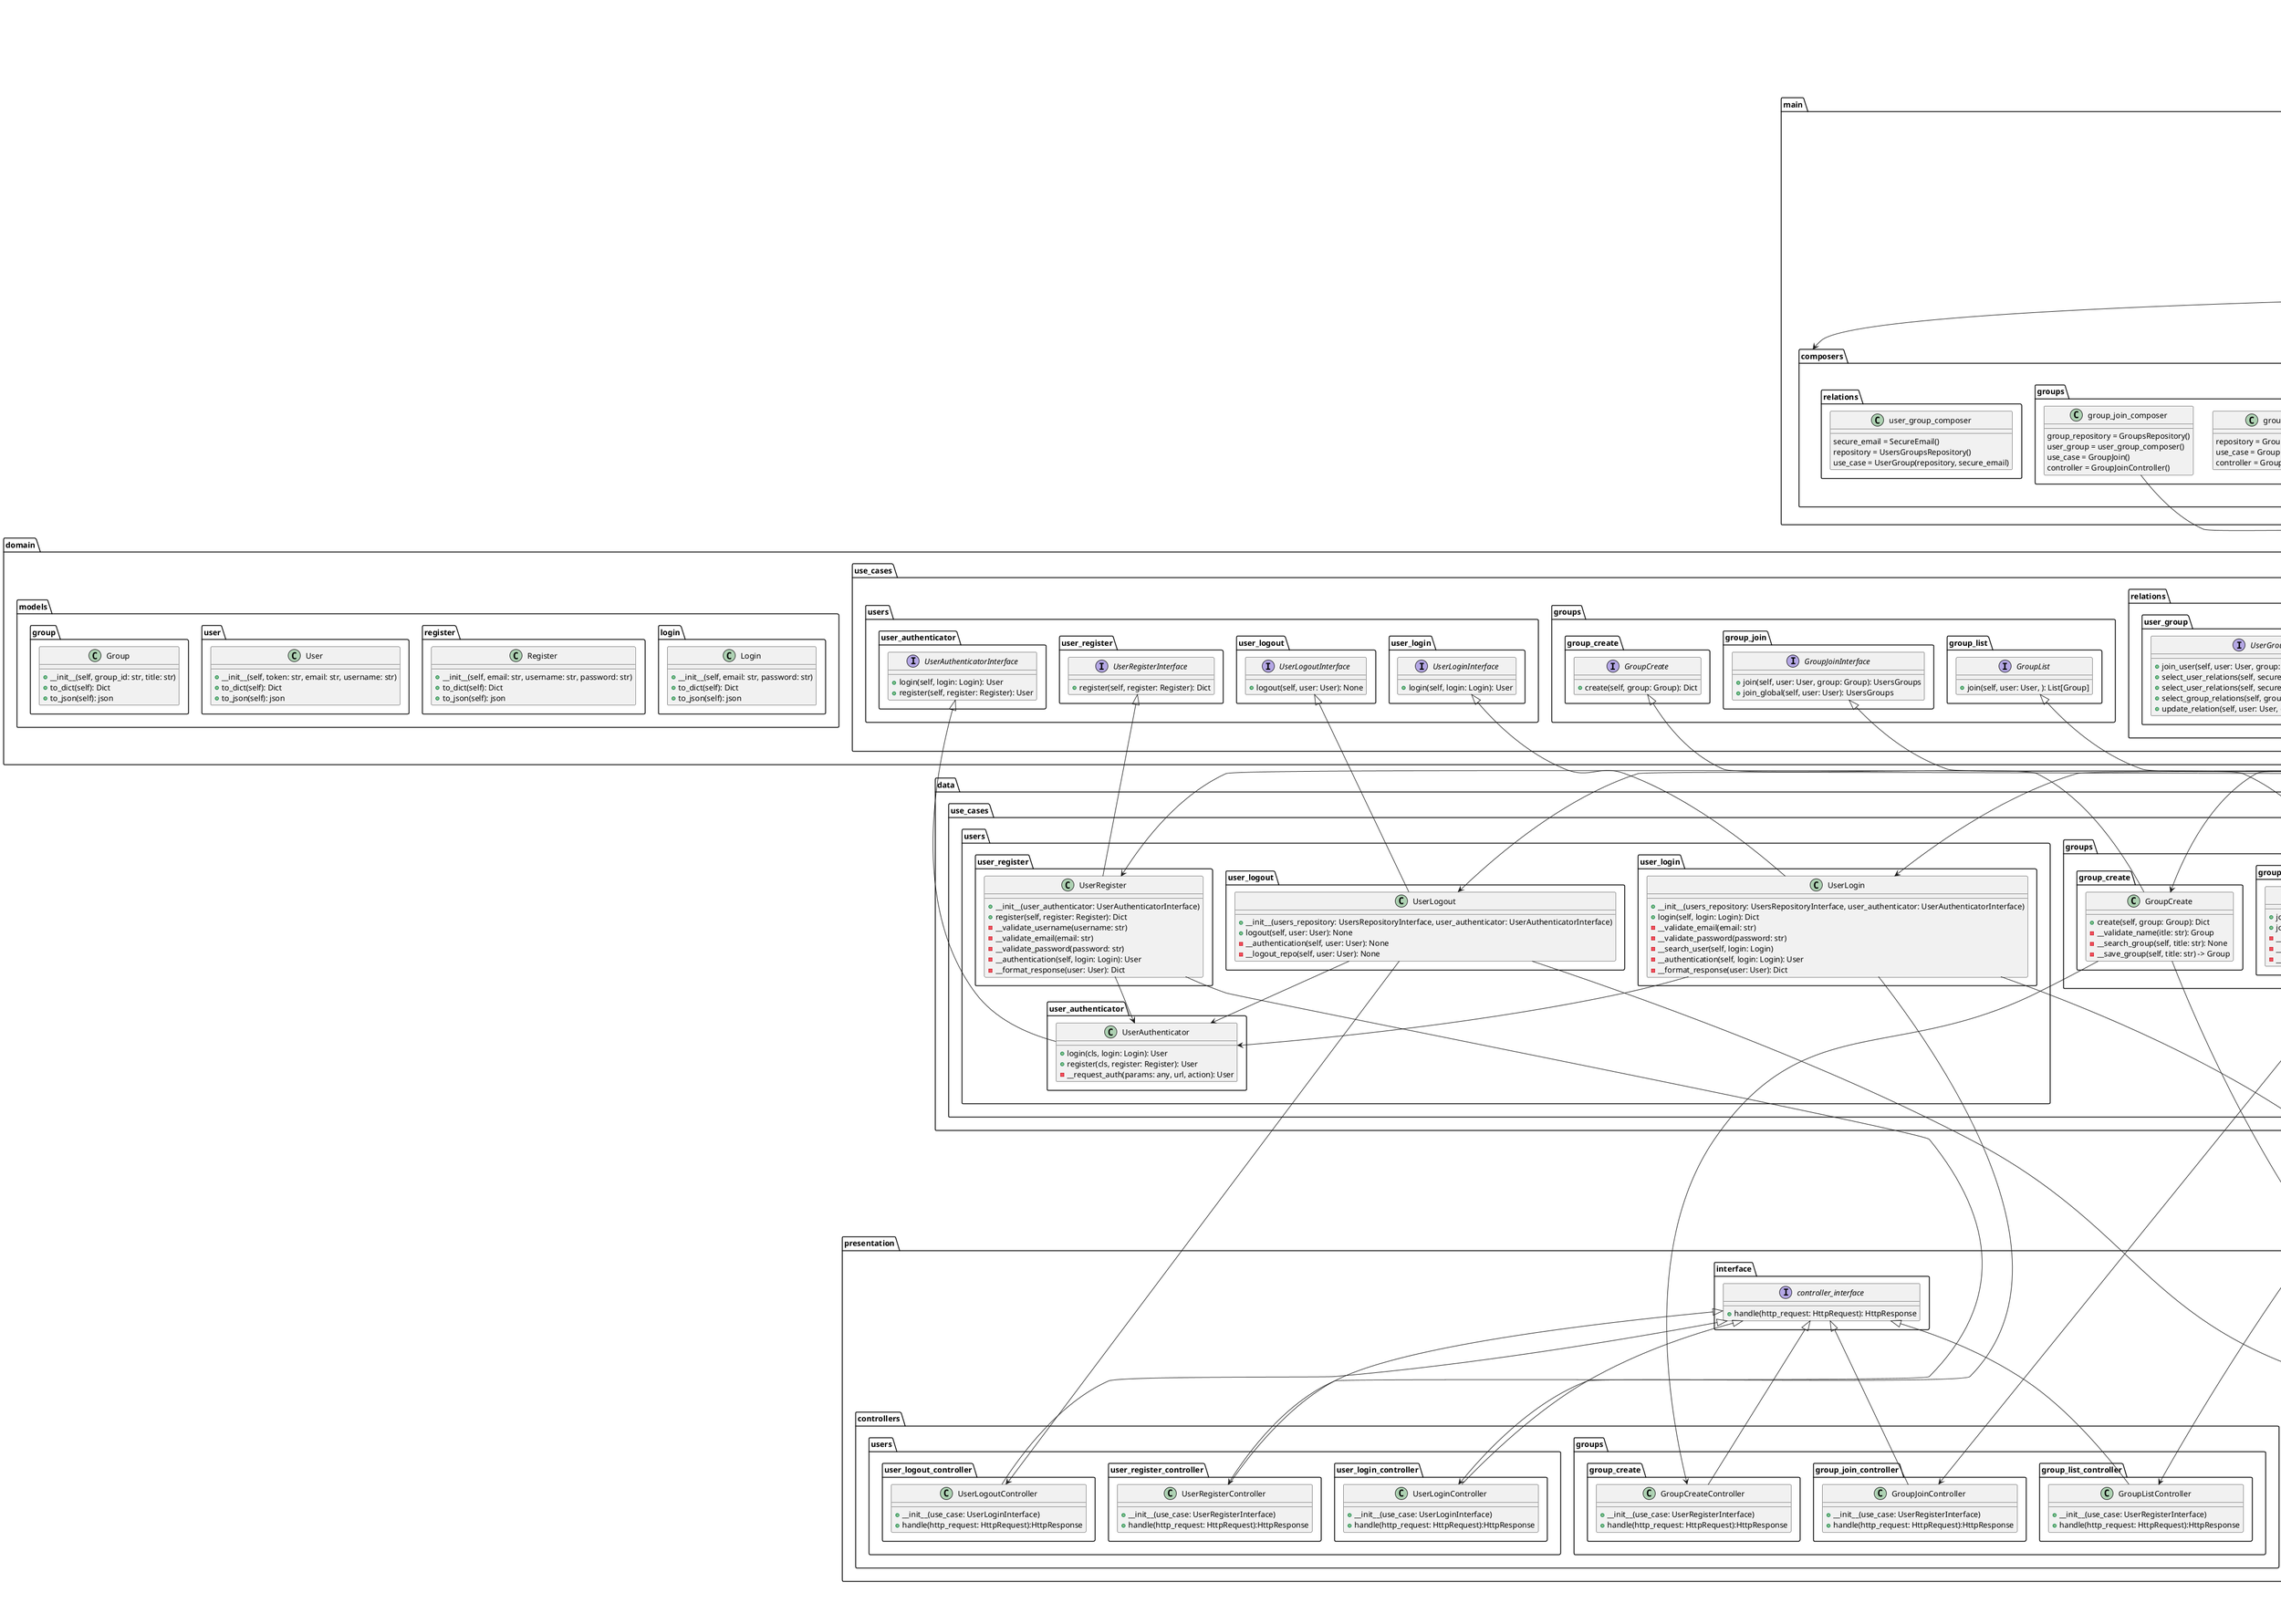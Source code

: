@startuml
class run.init {
 app.run(host="0.0.0.0", port=5000)
}

run -->main.server.app


class main.server.app {
  app.register_blueprint(user_route_bp)
}

class main.composers.users.user_login_composer {
  auth = UserAuthenticator()
  repository = UsersRepository()
  use_case = UserLogin()
  controller = UserLoginController()
  return: controller.handle
}

main.composers.users.user_login_composer --> data.use_cases.users.user_login.UserLogin
data.use_cases.users.user_login.UserLogin --> data.use_cases.users.user_authenticator.UserAuthenticator
data.use_cases.users.user_login.UserLogin --> infra.db.repositories.users.users_repository.UsersRepository
data.use_cases.users.user_login.UserLogin ----> presentation.controllers.users.user_login_controller.UserLoginController

class main.composers.users.user_logout_composer {
  auth = UserAuthenticator()
  repository = UsersRepository()
  use_case = UserLogout()
  controller = UserLogoutController()
  return: controller.handle
}

main.composers.users.user_logout_composer --> data.use_cases.users.user_logout.UserLogout
data.use_cases.users.user_logout.UserLogout --> data.use_cases.users.user_authenticator.UserAuthenticator
data.use_cases.users.user_logout.UserLogout --> infra.db.repositories.users.users_repository.UsersRepository
data.use_cases.users.user_logout.UserLogout ----> presentation.controllers.users.user_logout_controller.UserLogoutController


class data.use_cases.users.user_authenticator.UserAuthenticator {
  +login(cls, login: Login): User
  +register(cls, register: Register): User
  -__request_auth(params: any, url, action): User
}


interface domain.use_cases.users.user_authenticator.UserAuthenticatorInterface {
  +login(self, login: Login): User
  +register(self, register: Register): User
}

domain.use_cases.users.user_authenticator.UserAuthenticatorInterface <|-- data.use_cases.users.user_authenticator.UserAuthenticator


class infra.db.repositories.users.users_repository.UsersRepository {
  +insert_user(cls, token: str, email: str, username: str)
  +select_email(cls, email: str): UsersEntity
  +select_username(cls, username: str): UsersEntity
}


class presentation.controllers.users.user_login_controller.UserLoginController {
  +__init__(use_case: UserLoginInterface)
  +handle(http_request: HttpRequest):HttpResponse
}

class presentation.controllers.users.user_logout_controller.UserLogoutController {
  +__init__(use_case: UserLoginInterface)
  +handle(http_request: HttpRequest):HttpResponse
}

class main.composers.users.user_register_composer{
  auth = UserAuthenticator()
  repository = UsersRepository()
  use_case = UserRegister()
  controller = UserRegisterController()
  return: controller.handle
}


class presentation.controllers.users.user_register_controller.UserRegisterController {
  +__init__(use_case: UserRegisterInterface)
  +handle(http_request: HttpRequest):HttpResponse
}

main.composers.users.user_register_composer --> data.use_cases.users.user_register.UserRegister
data.use_cases.users.user_register.UserRegister --> data.use_cases.users.user_authenticator.UserAuthenticator
data.use_cases.users.user_register.UserRegister ---> presentation.controllers.users.user_register_controller.UserRegisterController

class main.adapters.request_adapter{
  return: http_response
}

interface presentation.interface.controller_interface {
  +handle(http_request: HttpRequest): HttpResponse
}

presentation.interface.controller_interface <|-- presentation.controllers.users.user_login_controller.UserLoginController
presentation.interface.controller_interface <|-- presentation.controllers.users.user_logout_controller.UserLogoutController
presentation.interface.controller_interface <|-- presentation.controllers.users.user_register_controller.UserRegisterController


class data.use_cases.users.user_login.UserLogin {
  +__init__(users_repository: UsersRepositoryInterface, user_authenticator: UserAuthenticatorInterface)
  +login(self, login: Login): Dict
  -__validate_email(email: str)
  -__validate_password(password: str)
  -__search_user(self, login: Login)
  -__authentication(self, login: Login): User
  -__format_response(user: User): Dict
}

interface domain.use_cases.users.user_login.UserLoginInterface {
  +login(self, login: Login): User
}

domain.use_cases.users.user_login.UserLoginInterface <|-- data.use_cases.users.user_login.UserLogin

class data.use_cases.users.user_logout.UserLogout {
  +__init__(users_repository: UsersRepositoryInterface, user_authenticator: UserAuthenticatorInterface)
  +logout(self, user: User): None
  -__authentication(self, user: User): None
  -__logout_repo(self, user: User): None
}

interface domain.use_cases.users.user_logout.UserLogoutInterface {
  +logout(self, user: User): None
}

domain.use_cases.users.user_logout.UserLogoutInterface <|-- data.use_cases.users.user_logout.UserLogout

class data.use_cases.users.user_register.UserRegister {
  +__init__(user_authenticator: UserAuthenticatorInterface)
  +register(self, register: Register): Dict
  -__validate_username(username: str)
  -__validate_email(email: str)
  -__validate_password(password: str)
  -__authentication(self, login: Login): User
  -__format_response(user: User): Dict
}


interface domain.use_cases.users.user_register.UserRegisterInterface {
  +register(self, register: Register): Dict
}

domain.use_cases.users.user_register.UserRegisterInterface <|-- data.use_cases.users.user_register.UserRegister


class infra.db.repositories.users.users_repository.UsersRepository {
  +__init__(users_repository: UsersRepositoryInterface)
  +insert_user(token: str, email: str, username: str): None
  +select_username(username: str): UsersEntity
  +select_email(email: str): UsersEntity

}

interface infra.db.interface.users.users_repository.UsersRepositoryInterface{
  +insert_user(token: str, email: str, username: str): None
  +select_username(username: str): UsersEntity
  +select_email(email: str): UsersEntity
}

infra.db.interface.users.users_repository.UsersRepositoryInterface <|-- infra.db.repositories.users.users_repository.UsersRepository

class main.composers.groups.group_join_composer {
  group_repository = GroupsRepository()
  user_group = user_group_composer()
  use_case = GroupJoin()
  controller = GroupJoinController()
}

main.composers.groups.group_join_composer ---> data.use_cases.groups.group_join.GroupJoin
data.use_cases.groups.group_join.GroupJoin ---> main.composers.users_groups_composer.user_group_composer
data.use_cases.groups.group_join.GroupJoin ---> infra.db.repositories.groups.group_repository.GroupsRepository
data.use_cases.groups.group_join.GroupJoin ----> presentation.controllers.groups.group_join_controller.GroupJoinController

class main.composers.groups.group_list_composer {
  user_group = user_group_composer()
  use_case = GroupList(user_group)
  controller = GroupListController(use_case)
}

main.composers.groups.group_list_composer ---> data.use_cases.groups.group_list.GroupList
data.use_cases.groups.group_list.GroupList ---> main.composers.users_groups_composer.user_group_composer
data.use_cases.groups.group_list.GroupList ----> presentation.controllers.groups.group_list_controller.GroupListController

class main.composers.groups.group_create_composer {
  repository = GroupsRepository()
    use_case = GroupCreate(repository)
    controller = GroupCreateController(use_case)

}

main.composers.groups.group_create_composer ---> data.use_cases.groups.group_create.GroupCreate
data.use_cases.groups.group_create.GroupCreate ---> infra.db.repositories.groups.group_repository.GroupsRepository
data.use_cases.groups.group_create.GroupCreate ----> presentation.controllers.groups.group_create.GroupCreateController

class data.use_cases.groups.group_join.GroupJoin {
  +join(self, user: User, group: Group): UsersGroups
  +join_global(self, user: User): UsersGroups
  -__search_group(self, title: str): Group
  -__search_member(self, email: str, title: str): None
  -__register_member(self, user: User, group: Group): UsersGroups
}

interface domain.use_cases.groups.group_join.GroupJoinInterface {
  +join(self, user: User, group: Group): UsersGroups
  +join_global(self, user: User): UsersGroups
}

domain.use_cases.groups.group_join.GroupJoinInterface <|-- data.use_cases.groups.group_join.GroupJoin

class data.use_cases.groups.group_list.GroupList {
    +__init__(users_repository: UsersRepositoryInterface)
    +join(self, user: User): List[Group]
}

interface domain.use_cases.groups.group_list.GroupList {
    +join(self, user: User, ): List[Group]
}

domain.use_cases.groups.group_list.GroupList <|-- data.use_cases.groups.group_list.GroupList

class data.use_cases.groups.group_create.GroupCreate {
  +create(self, group: Group): Dict
  -__validate_name(itle: str): Group
  -__search_group(self, title: str): None
  -__save_group(self, title: str) -> Group
}

interface domain.use_cases.groups.group_create.GroupCreate
 {
  +create(self, group: Group): Dict
}

domain.use_cases.groups.group_create.GroupCreate <|-- data.use_cases.groups.group_create.GroupCreate

class infra.db.repositories.groups.group_repository.GroupsRepository {
    +__init__(users_repository: UsersRepositoryInterface)
    +add_group(cls, id: str, title: str): GroupsEntity
    +select_title(cls, title: str): GroupsEntity
}

interface infra.db.interface.groups.groups_repository.GroupsRepositoryInterface{
    +add_group(cls, id: str, title: str): GroupsEntity
    +select_title(cls, title: str): GroupsEntity
}

infra.db.interface.groups.groups_repository.GroupsRepositoryInterface <|-- infra.db.repositories.groups.group_repository.GroupsRepository

class main.composers.relations.user_group_composer {
    secure_email = SecureEmail()
    repository = UsersGroupsRepository()
    use_case = UserGroup(repository, secure_email)
}

main.composers.groups.group_create_composer ---> data.use_cases.relations.user_group.UserGroup
data.use_cases.relations.user_group.UserGroup ---> infra.db.repositories.relations.users_groups_repository.UsersGroupsRepository
data.use_cases.relations.user_group.UserGroup ----> infra.security.implementations.secure_email.SecureEmail

class data.use_cases.relations.user_group.UserGroup {
    +join_user(self, user: User, group: Group): Dict
    +select_user_relations(self, secure_email: str): List[Group]
    +select_user_relations(self, secure_email: str): List[Group]
    +select_group_relations(self, group_id: str): List[User]
    +update_relation(self, user: User, group: Group): Dict
}

interface domain.use_cases.relations.user_group.UserGroup
 {
    +join_user(self, user: User, group: Group): Dict
    +select_user_relations(self, secure_email: str): List[Group]
    +select_user_relations(self, secure_email: str): List[Group]
    +select_group_relations(self, group_id: str): List[User]
    +update_relation(self, user: User, group: Group): Dict
}

domain.use_cases.relations.user_group.UserGroup <|-- data.use_cases.relations.user_group.UserGroup

class infra.db.repositories.relations.users_groups_repository.UsersGroupsRepository {
    +__init__(users_groups_repository: UsersGroupsRepositoryInterface)
    +join_user(self, id: str, secure_email: str, group_title: str, group_id: str, updated_at: datetime): UsersGroupsEntity
    +select_user_relations(self, secure_email: str): List[UsersGroupsEntity]
    +select_group_relations(self, group_id: str) : List[UsersGroupsEntity]
    +update_relation(self, secure_email: str, group_id: str, updated_at: datetime): UsersGroupsEntity

}

interface infra.db.interface.relations.users_groups_repository.UsersGroupsRepositoryInterface {
    +join_user(self, id: str, secure_email: str, group_title: str, group_id: str, updated_at: datetime): UsersGroupsEntity
    +select_user_relations(self, secure_email: str): List[UsersGroupsEntity]
    +select_group_relations(self, group_id: str) : List[UsersGroupsEntity]
    +update_relation(self, secure_email: str, group_id: str, updated_at: datetime): UsersGroupsEntity

}

infra.db.interface.relations.users_groups_repository.UsersGroupsRepositoryInterface <|-- infra.db.repositories.relations.users_groups_repository.UsersGroupsRepository

class infra.security.implementations.secure_email.SecureEmail {
    +__init__(secure_email: SecureEmailInterface)
    +encrypt_email(self, email: str): str
}

interface infra.security.interface.secure_email.SecureEmailInterface {
    +encrypt_email(self, email: str): str
}

infra.security.interface.secure_email.SecureEmailInterface <|-- infra.security.implementations.secure_email.SecureEmail

class presentation.controllers.groups.group_create.GroupCreateController {
  +__init__(use_case: UserRegisterInterface)
  +handle(http_request: HttpRequest):HttpResponse
}


class presentation.controllers.groups.group_join_controller.GroupJoinController {
  +__init__(use_case: UserRegisterInterface)
  +handle(http_request: HttpRequest):HttpResponse
}


class presentation.controllers.groups.group_list_controller.GroupListController {
  +__init__(use_case: UserRegisterInterface)
  +handle(http_request: HttpRequest):HttpResponse
}


presentation.interface.controller_interface <|-- presentation.controllers.groups.group_create.GroupCreateController
presentation.interface.controller_interface <|-- presentation.controllers.groups.group_join_controller.GroupJoinController
presentation.interface.controller_interface <|-- presentation.controllers.groups.group_list_controller.GroupListController


class domain.models.login.Login {
  +__init__(self, email: str, password: str)
  +to_dict(self): Dict
  +to_json(self): json
}

class domain.models.register.Register {
  +__init__(self, email: str, username: str, password: str)
  +to_dict(self): Dict
  +to_json(self): json
}

class domain.models.user.User {
  +__init__(self, token: str, email: str, username: str)
  +to_dict(self): Dict
  +to_json(self): json
}

class domain.models.group.Group {
    +__init__(self, group_id: str, title: str)
    +to_dict(self): Dict
    +to_json(self): json
}

main.server.app --> Flask

main.server.app ---> main.routes

main.routes. user_route_bp 

main.routes ---> main.adapters

main.routes ---> main.composers

main.routes.user_route_bp ---> main.adapters

@enduml
